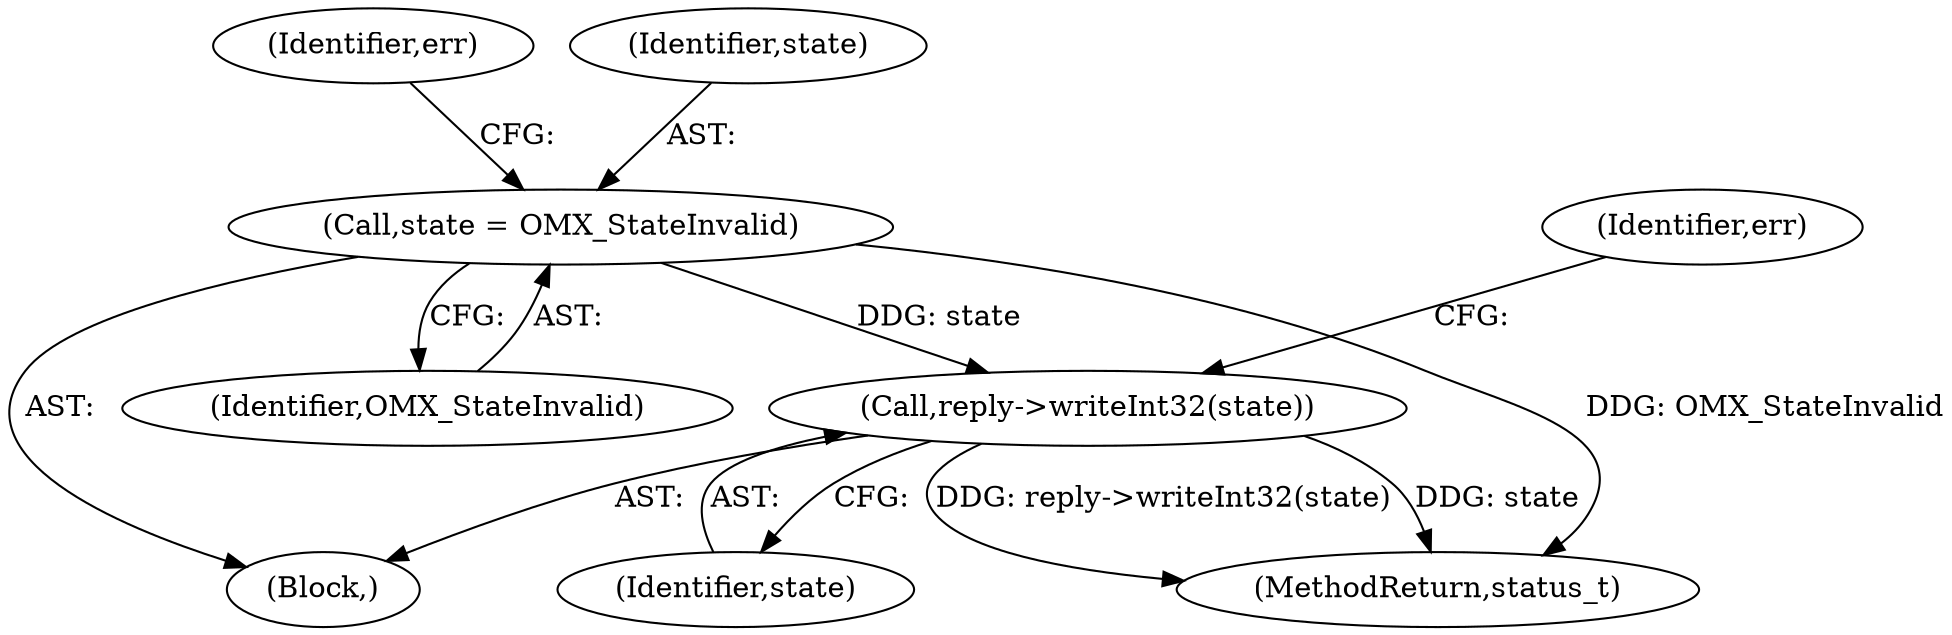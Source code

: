 digraph "0_Android_25be9ac20db51044e1b09ca67906355e4f328d48_0@API" {
"1000411" [label="(Call,reply->writeInt32(state))"];
"1000401" [label="(Call,state = OMX_StateInvalid)"];
"1000406" [label="(Identifier,err)"];
"1000411" [label="(Call,reply->writeInt32(state))"];
"1000414" [label="(Identifier,err)"];
"1000412" [label="(Identifier,state)"];
"1000401" [label="(Call,state = OMX_StateInvalid)"];
"1001056" [label="(MethodReturn,status_t)"];
"1000403" [label="(Identifier,OMX_StateInvalid)"];
"1000389" [label="(Block,)"];
"1000402" [label="(Identifier,state)"];
"1000411" -> "1000389"  [label="AST: "];
"1000411" -> "1000412"  [label="CFG: "];
"1000412" -> "1000411"  [label="AST: "];
"1000414" -> "1000411"  [label="CFG: "];
"1000411" -> "1001056"  [label="DDG: reply->writeInt32(state)"];
"1000411" -> "1001056"  [label="DDG: state"];
"1000401" -> "1000411"  [label="DDG: state"];
"1000401" -> "1000389"  [label="AST: "];
"1000401" -> "1000403"  [label="CFG: "];
"1000402" -> "1000401"  [label="AST: "];
"1000403" -> "1000401"  [label="AST: "];
"1000406" -> "1000401"  [label="CFG: "];
"1000401" -> "1001056"  [label="DDG: OMX_StateInvalid"];
}
